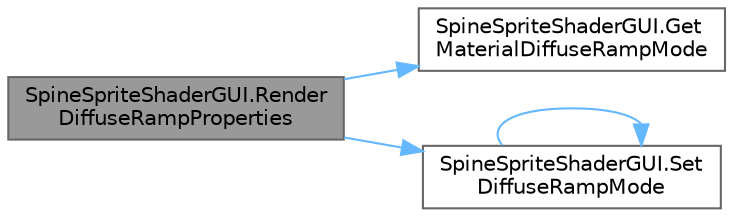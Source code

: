 digraph "SpineSpriteShaderGUI.RenderDiffuseRampProperties"
{
 // LATEX_PDF_SIZE
  bgcolor="transparent";
  edge [fontname=Helvetica,fontsize=10,labelfontname=Helvetica,labelfontsize=10];
  node [fontname=Helvetica,fontsize=10,shape=box,height=0.2,width=0.4];
  rankdir="LR";
  Node1 [id="Node000001",label="SpineSpriteShaderGUI.Render\lDiffuseRampProperties",height=0.2,width=0.4,color="gray40", fillcolor="grey60", style="filled", fontcolor="black",tooltip=" "];
  Node1 -> Node2 [id="edge4_Node000001_Node000002",color="steelblue1",style="solid",tooltip=" "];
  Node2 [id="Node000002",label="SpineSpriteShaderGUI.Get\lMaterialDiffuseRampMode",height=0.2,width=0.4,color="grey40", fillcolor="white", style="filled",URL="$class_spine_sprite_shader_g_u_i.html#ac3cd39bb53a9010d083897489d07f7e2",tooltip=" "];
  Node1 -> Node3 [id="edge5_Node000001_Node000003",color="steelblue1",style="solid",tooltip=" "];
  Node3 [id="Node000003",label="SpineSpriteShaderGUI.Set\lDiffuseRampMode",height=0.2,width=0.4,color="grey40", fillcolor="white", style="filled",URL="$class_spine_sprite_shader_g_u_i.html#af3909f4416ae0da97862a7feaf2e3983",tooltip=" "];
  Node3 -> Node3 [id="edge6_Node000003_Node000003",color="steelblue1",style="solid",tooltip=" "];
}
